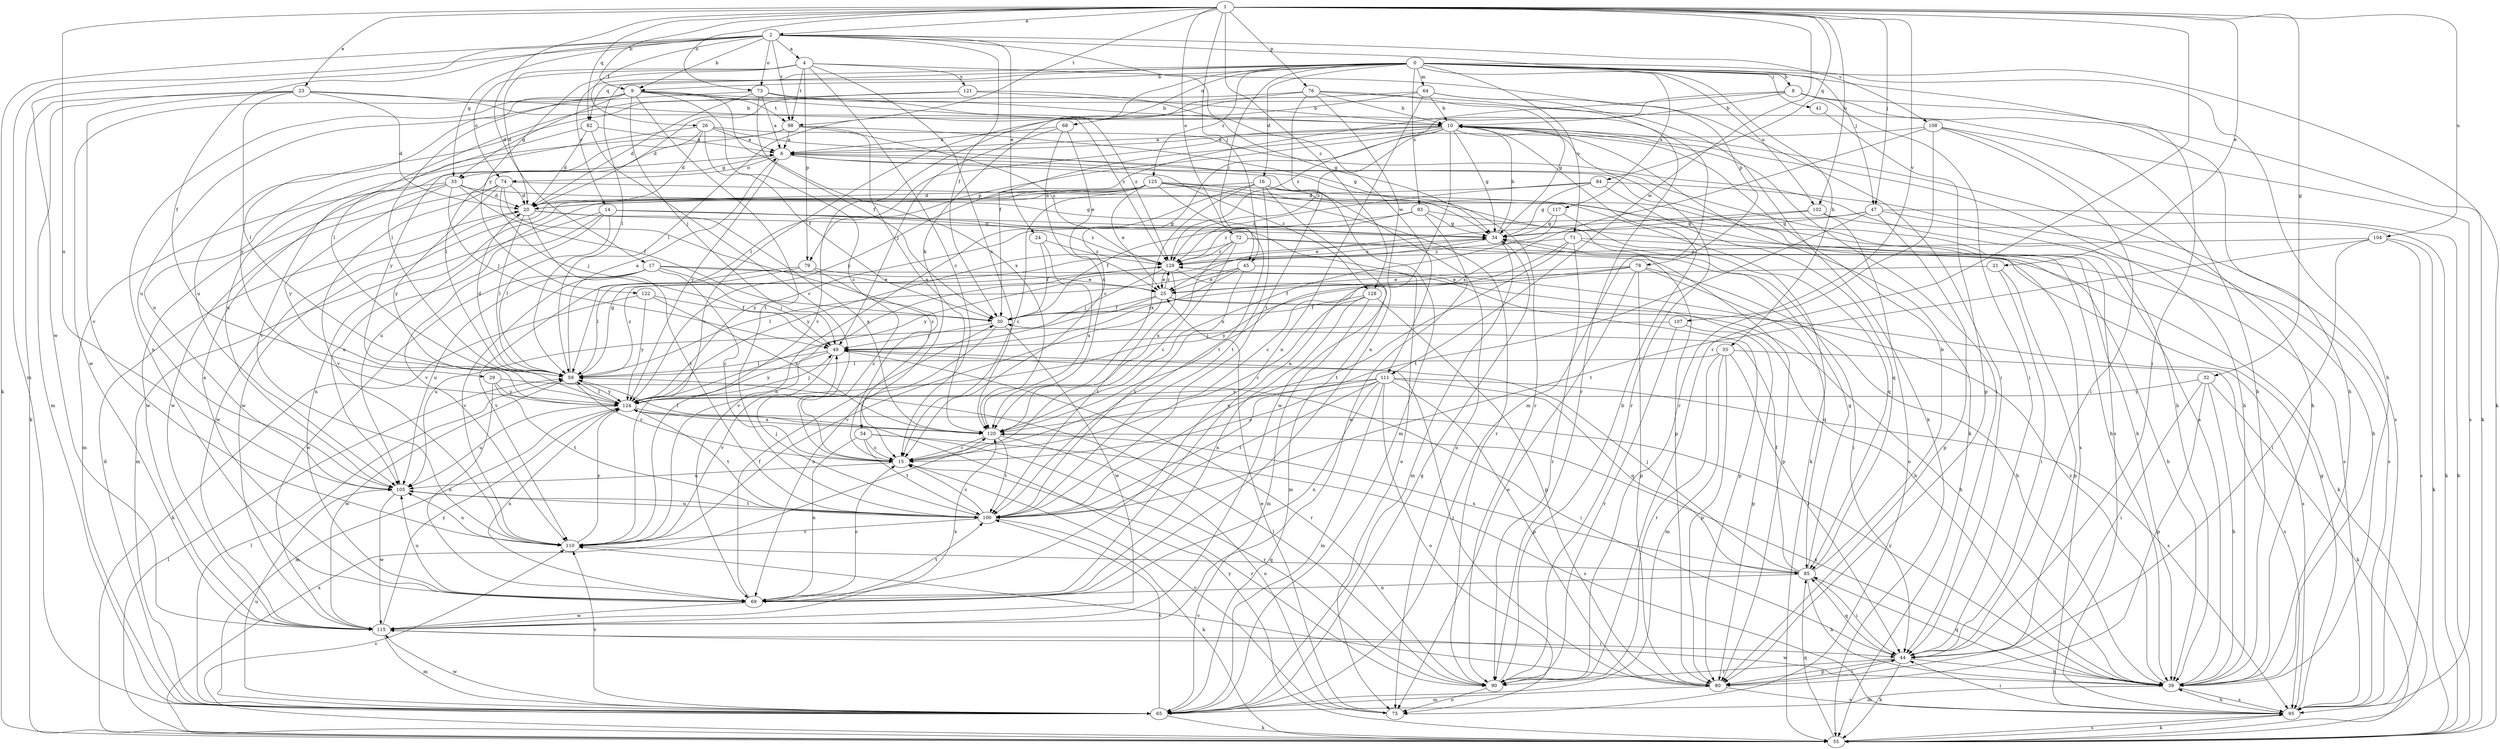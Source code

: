 strict digraph  {
0;
1;
2;
4;
6;
8;
9;
10;
14;
15;
16;
17;
20;
21;
23;
24;
25;
26;
29;
30;
32;
33;
34;
35;
39;
41;
44;
45;
47;
49;
54;
55;
59;
64;
65;
68;
69;
71;
72;
73;
74;
75;
76;
78;
79;
80;
82;
84;
85;
90;
93;
95;
98;
100;
102;
104;
105;
107;
108;
110;
111;
115;
117;
120;
121;
122;
124;
125;
128;
129;
0 -> 8  [label=b];
0 -> 9  [label=b];
0 -> 14  [label=c];
0 -> 16  [label=d];
0 -> 35  [label=h];
0 -> 39  [label=h];
0 -> 41  [label=i];
0 -> 44  [label=i];
0 -> 45  [label=j];
0 -> 54  [label=k];
0 -> 55  [label=k];
0 -> 59  [label=l];
0 -> 64  [label=m];
0 -> 68  [label=n];
0 -> 71  [label=o];
0 -> 82  [label=q];
0 -> 93  [label=s];
0 -> 102  [label=u];
0 -> 117  [label=x];
0 -> 125  [label=z];
1 -> 2  [label=a];
1 -> 9  [label=b];
1 -> 17  [label=d];
1 -> 21  [label=e];
1 -> 23  [label=e];
1 -> 32  [label=g];
1 -> 45  [label=j];
1 -> 47  [label=j];
1 -> 72  [label=o];
1 -> 73  [label=o];
1 -> 76  [label=p];
1 -> 82  [label=q];
1 -> 84  [label=q];
1 -> 90  [label=r];
1 -> 98  [label=t];
1 -> 102  [label=u];
1 -> 104  [label=u];
1 -> 105  [label=u];
1 -> 107  [label=v];
1 -> 111  [label=w];
1 -> 128  [label=z];
2 -> 4  [label=a];
2 -> 9  [label=b];
2 -> 24  [label=e];
2 -> 26  [label=f];
2 -> 29  [label=f];
2 -> 30  [label=f];
2 -> 33  [label=g];
2 -> 47  [label=j];
2 -> 55  [label=k];
2 -> 65  [label=m];
2 -> 73  [label=o];
2 -> 98  [label=t];
2 -> 108  [label=v];
2 -> 111  [label=w];
2 -> 115  [label=w];
4 -> 15  [label=c];
4 -> 20  [label=d];
4 -> 74  [label=o];
4 -> 78  [label=p];
4 -> 79  [label=p];
4 -> 98  [label=t];
4 -> 120  [label=x];
4 -> 121  [label=y];
4 -> 122  [label=y];
6 -> 33  [label=g];
6 -> 65  [label=m];
6 -> 74  [label=o];
6 -> 95  [label=s];
6 -> 124  [label=y];
6 -> 128  [label=z];
8 -> 10  [label=b];
8 -> 30  [label=f];
8 -> 39  [label=h];
8 -> 44  [label=i];
8 -> 55  [label=k];
8 -> 129  [label=z];
9 -> 15  [label=c];
9 -> 33  [label=g];
9 -> 49  [label=j];
9 -> 59  [label=l];
9 -> 69  [label=n];
9 -> 90  [label=r];
9 -> 98  [label=t];
9 -> 100  [label=t];
9 -> 115  [label=w];
9 -> 120  [label=x];
9 -> 124  [label=y];
9 -> 129  [label=z];
10 -> 6  [label=a];
10 -> 15  [label=c];
10 -> 34  [label=g];
10 -> 39  [label=h];
10 -> 44  [label=i];
10 -> 55  [label=k];
10 -> 59  [label=l];
10 -> 69  [label=n];
10 -> 79  [label=p];
10 -> 90  [label=r];
10 -> 95  [label=s];
10 -> 124  [label=y];
10 -> 129  [label=z];
14 -> 34  [label=g];
14 -> 59  [label=l];
14 -> 65  [label=m];
14 -> 75  [label=o];
14 -> 105  [label=u];
14 -> 110  [label=v];
14 -> 129  [label=z];
15 -> 90  [label=r];
15 -> 105  [label=u];
16 -> 20  [label=d];
16 -> 55  [label=k];
16 -> 69  [label=n];
16 -> 75  [label=o];
16 -> 100  [label=t];
16 -> 115  [label=w];
16 -> 120  [label=x];
17 -> 15  [label=c];
17 -> 25  [label=e];
17 -> 39  [label=h];
17 -> 49  [label=j];
17 -> 105  [label=u];
17 -> 110  [label=v];
17 -> 115  [label=w];
20 -> 34  [label=g];
20 -> 59  [label=l];
20 -> 100  [label=t];
20 -> 115  [label=w];
20 -> 120  [label=x];
21 -> 25  [label=e];
21 -> 44  [label=i];
21 -> 80  [label=p];
23 -> 10  [label=b];
23 -> 20  [label=d];
23 -> 55  [label=k];
23 -> 59  [label=l];
23 -> 65  [label=m];
23 -> 110  [label=v];
23 -> 129  [label=z];
24 -> 30  [label=f];
24 -> 120  [label=x];
24 -> 129  [label=z];
25 -> 30  [label=f];
25 -> 39  [label=h];
25 -> 95  [label=s];
25 -> 105  [label=u];
25 -> 110  [label=v];
25 -> 129  [label=z];
26 -> 6  [label=a];
26 -> 20  [label=d];
26 -> 30  [label=f];
26 -> 39  [label=h];
26 -> 90  [label=r];
26 -> 105  [label=u];
26 -> 124  [label=y];
29 -> 44  [label=i];
29 -> 69  [label=n];
29 -> 100  [label=t];
29 -> 124  [label=y];
30 -> 49  [label=j];
30 -> 69  [label=n];
30 -> 115  [label=w];
32 -> 39  [label=h];
32 -> 44  [label=i];
32 -> 55  [label=k];
32 -> 80  [label=p];
32 -> 124  [label=y];
33 -> 20  [label=d];
33 -> 30  [label=f];
33 -> 34  [label=g];
33 -> 49  [label=j];
33 -> 65  [label=m];
33 -> 115  [label=w];
33 -> 124  [label=y];
34 -> 10  [label=b];
34 -> 65  [label=m];
34 -> 124  [label=y];
34 -> 129  [label=z];
35 -> 44  [label=i];
35 -> 59  [label=l];
35 -> 65  [label=m];
35 -> 80  [label=p];
35 -> 90  [label=r];
35 -> 95  [label=s];
39 -> 6  [label=a];
39 -> 65  [label=m];
39 -> 85  [label=q];
39 -> 95  [label=s];
39 -> 115  [label=w];
39 -> 120  [label=x];
39 -> 124  [label=y];
39 -> 129  [label=z];
41 -> 80  [label=p];
44 -> 39  [label=h];
44 -> 55  [label=k];
44 -> 80  [label=p];
44 -> 85  [label=q];
44 -> 90  [label=r];
45 -> 25  [label=e];
45 -> 49  [label=j];
45 -> 59  [label=l];
45 -> 80  [label=p];
45 -> 100  [label=t];
47 -> 30  [label=f];
47 -> 34  [label=g];
47 -> 55  [label=k];
47 -> 80  [label=p];
47 -> 95  [label=s];
47 -> 100  [label=t];
49 -> 59  [label=l];
49 -> 90  [label=r];
49 -> 110  [label=v];
49 -> 124  [label=y];
54 -> 15  [label=c];
54 -> 69  [label=n];
54 -> 90  [label=r];
54 -> 95  [label=s];
54 -> 100  [label=t];
55 -> 59  [label=l];
55 -> 85  [label=q];
55 -> 95  [label=s];
55 -> 110  [label=v];
55 -> 120  [label=x];
55 -> 124  [label=y];
59 -> 6  [label=a];
59 -> 15  [label=c];
59 -> 20  [label=d];
59 -> 34  [label=g];
59 -> 115  [label=w];
59 -> 124  [label=y];
59 -> 129  [label=z];
64 -> 10  [label=b];
64 -> 44  [label=i];
64 -> 55  [label=k];
64 -> 59  [label=l];
64 -> 69  [label=n];
64 -> 110  [label=v];
65 -> 20  [label=d];
65 -> 34  [label=g];
65 -> 55  [label=k];
65 -> 59  [label=l];
65 -> 100  [label=t];
65 -> 105  [label=u];
65 -> 110  [label=v];
65 -> 115  [label=w];
68 -> 6  [label=a];
68 -> 25  [label=e];
68 -> 49  [label=j];
68 -> 120  [label=x];
69 -> 6  [label=a];
69 -> 15  [label=c];
69 -> 30  [label=f];
69 -> 100  [label=t];
69 -> 105  [label=u];
69 -> 115  [label=w];
71 -> 15  [label=c];
71 -> 39  [label=h];
71 -> 44  [label=i];
71 -> 90  [label=r];
71 -> 100  [label=t];
71 -> 129  [label=z];
72 -> 15  [label=c];
72 -> 55  [label=k];
72 -> 80  [label=p];
72 -> 120  [label=x];
72 -> 124  [label=y];
72 -> 129  [label=z];
73 -> 6  [label=a];
73 -> 10  [label=b];
73 -> 20  [label=d];
73 -> 30  [label=f];
73 -> 39  [label=h];
73 -> 105  [label=u];
74 -> 15  [label=c];
74 -> 20  [label=d];
74 -> 39  [label=h];
74 -> 49  [label=j];
74 -> 110  [label=v];
74 -> 115  [label=w];
74 -> 124  [label=y];
75 -> 15  [label=c];
75 -> 25  [label=e];
76 -> 10  [label=b];
76 -> 34  [label=g];
76 -> 65  [label=m];
76 -> 69  [label=n];
76 -> 100  [label=t];
76 -> 105  [label=u];
76 -> 110  [label=v];
78 -> 25  [label=e];
78 -> 30  [label=f];
78 -> 39  [label=h];
78 -> 75  [label=o];
78 -> 80  [label=p];
78 -> 85  [label=q];
78 -> 124  [label=y];
79 -> 15  [label=c];
79 -> 25  [label=e];
79 -> 59  [label=l];
79 -> 110  [label=v];
80 -> 44  [label=i];
80 -> 49  [label=j];
80 -> 65  [label=m];
80 -> 95  [label=s];
80 -> 110  [label=v];
82 -> 6  [label=a];
82 -> 15  [label=c];
82 -> 20  [label=d];
82 -> 110  [label=v];
84 -> 20  [label=d];
84 -> 34  [label=g];
84 -> 39  [label=h];
84 -> 85  [label=q];
84 -> 129  [label=z];
85 -> 10  [label=b];
85 -> 30  [label=f];
85 -> 34  [label=g];
85 -> 39  [label=h];
85 -> 44  [label=i];
85 -> 49  [label=j];
85 -> 69  [label=n];
85 -> 120  [label=x];
90 -> 10  [label=b];
90 -> 59  [label=l];
90 -> 75  [label=o];
93 -> 34  [label=g];
93 -> 95  [label=s];
93 -> 115  [label=w];
93 -> 124  [label=y];
93 -> 129  [label=z];
95 -> 34  [label=g];
95 -> 39  [label=h];
95 -> 44  [label=i];
95 -> 55  [label=k];
98 -> 6  [label=a];
98 -> 34  [label=g];
98 -> 59  [label=l];
98 -> 105  [label=u];
98 -> 120  [label=x];
98 -> 129  [label=z];
100 -> 15  [label=c];
100 -> 49  [label=j];
100 -> 55  [label=k];
100 -> 105  [label=u];
100 -> 110  [label=v];
102 -> 25  [label=e];
102 -> 34  [label=g];
102 -> 55  [label=k];
102 -> 75  [label=o];
104 -> 44  [label=i];
104 -> 55  [label=k];
104 -> 95  [label=s];
104 -> 100  [label=t];
104 -> 129  [label=z];
105 -> 100  [label=t];
105 -> 115  [label=w];
107 -> 49  [label=j];
107 -> 80  [label=p];
107 -> 90  [label=r];
108 -> 6  [label=a];
108 -> 39  [label=h];
108 -> 44  [label=i];
108 -> 90  [label=r];
108 -> 95  [label=s];
108 -> 120  [label=x];
110 -> 85  [label=q];
110 -> 105  [label=u];
110 -> 124  [label=y];
111 -> 15  [label=c];
111 -> 65  [label=m];
111 -> 69  [label=n];
111 -> 75  [label=o];
111 -> 80  [label=p];
111 -> 85  [label=q];
111 -> 95  [label=s];
111 -> 100  [label=t];
111 -> 120  [label=x];
111 -> 124  [label=y];
115 -> 44  [label=i];
115 -> 65  [label=m];
115 -> 120  [label=x];
115 -> 124  [label=y];
117 -> 34  [label=g];
117 -> 85  [label=q];
117 -> 120  [label=x];
120 -> 15  [label=c];
120 -> 59  [label=l];
120 -> 75  [label=o];
120 -> 100  [label=t];
121 -> 10  [label=b];
121 -> 20  [label=d];
121 -> 34  [label=g];
121 -> 59  [label=l];
122 -> 30  [label=f];
122 -> 55  [label=k];
122 -> 120  [label=x];
122 -> 124  [label=y];
124 -> 49  [label=j];
124 -> 59  [label=l];
124 -> 65  [label=m];
124 -> 69  [label=n];
124 -> 100  [label=t];
124 -> 105  [label=u];
124 -> 120  [label=x];
125 -> 15  [label=c];
125 -> 20  [label=d];
125 -> 25  [label=e];
125 -> 39  [label=h];
125 -> 69  [label=n];
125 -> 80  [label=p];
125 -> 90  [label=r];
125 -> 95  [label=s];
125 -> 100  [label=t];
125 -> 105  [label=u];
125 -> 115  [label=w];
128 -> 15  [label=c];
128 -> 30  [label=f];
128 -> 65  [label=m];
128 -> 69  [label=n];
128 -> 80  [label=p];
129 -> 25  [label=e];
129 -> 49  [label=j];
129 -> 65  [label=m];
129 -> 100  [label=t];
129 -> 110  [label=v];
}
